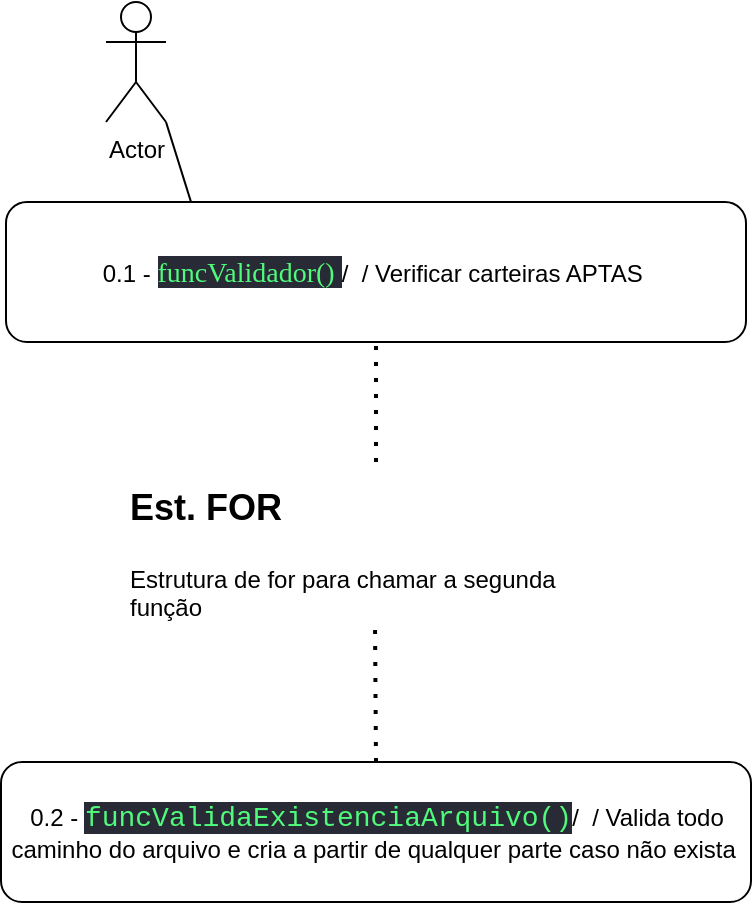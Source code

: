 <mxfile version="26.0.4">
  <diagram name="Página-1" id="y5NAVc2xeaM1P2tufu4E">
    <mxGraphModel dx="1112" dy="471" grid="1" gridSize="10" guides="1" tooltips="1" connect="1" arrows="1" fold="1" page="1" pageScale="1" pageWidth="827" pageHeight="1169" math="0" shadow="0">
      <root>
        <mxCell id="0" />
        <mxCell id="1" parent="0" />
        <mxCell id="FO1UdY6e216xbBTGuPkw-1" value="0.1 -&amp;nbsp;&lt;span style=&quot;color: rgb(80, 250, 123); background-color: rgb(40, 42, 54); font-size: 14px; white-space: pre;&quot;&gt;&lt;font face=&quot;Verdana&quot;&gt;funcValidador() &lt;/font&gt;&lt;/span&gt;&lt;span style=&quot;background-color: transparent; color: light-dark(rgb(0, 0, 0), rgb(255, 255, 255));&quot;&gt;/&amp;nbsp; / Verificar carteiras APTAS&amp;nbsp;&lt;/span&gt;" style="rounded=1;whiteSpace=wrap;html=1;" vertex="1" parent="1">
          <mxGeometry x="70" y="120" width="370" height="70" as="geometry" />
        </mxCell>
        <mxCell id="FO1UdY6e216xbBTGuPkw-2" value="Actor" style="shape=umlActor;verticalLabelPosition=bottom;verticalAlign=top;html=1;outlineConnect=0;" vertex="1" parent="1">
          <mxGeometry x="120" y="20" width="30" height="60" as="geometry" />
        </mxCell>
        <mxCell id="FO1UdY6e216xbBTGuPkw-3" value="" style="endArrow=none;html=1;rounded=0;exitX=0.25;exitY=0;exitDx=0;exitDy=0;entryX=1;entryY=1;entryDx=0;entryDy=0;entryPerimeter=0;" edge="1" parent="1" source="FO1UdY6e216xbBTGuPkw-1" target="FO1UdY6e216xbBTGuPkw-2">
          <mxGeometry width="50" height="50" relative="1" as="geometry">
            <mxPoint x="80" y="140" as="sourcePoint" />
            <mxPoint x="130" y="90" as="targetPoint" />
          </mxGeometry>
        </mxCell>
        <mxCell id="FO1UdY6e216xbBTGuPkw-4" value="0.2 -&amp;nbsp;&lt;span style=&quot;color: rgb(80, 250, 123); background-color: rgb(40, 42, 54); font-family: Consolas, &amp;quot;Courier New&amp;quot;, monospace; font-size: 14px; white-space: pre;&quot;&gt;funcValidaExistenciaArquivo()&lt;/span&gt;&lt;span style=&quot;background-color: transparent; color: light-dark(rgb(0, 0, 0), rgb(255, 255, 255));&quot;&gt;/&amp;nbsp; / Valida todo caminho do arquivo e cria a partir de qualquer parte caso não exista&amp;nbsp;&lt;/span&gt;" style="rounded=1;whiteSpace=wrap;html=1;" vertex="1" parent="1">
          <mxGeometry x="67.5" y="400" width="375" height="70" as="geometry" />
        </mxCell>
        <mxCell id="FO1UdY6e216xbBTGuPkw-6" value="&lt;h1 style=&quot;margin-top: 0px;&quot;&gt;&lt;font style=&quot;font-size: 18px;&quot;&gt;Est. FOR&lt;/font&gt;&lt;/h1&gt;&lt;p&gt;Estrutura de for para chamar a segunda função&lt;/p&gt;" style="text;html=1;whiteSpace=wrap;overflow=hidden;rounded=0;" vertex="1" parent="1">
          <mxGeometry x="130" y="250" width="250" height="80" as="geometry" />
        </mxCell>
        <mxCell id="FO1UdY6e216xbBTGuPkw-7" value="" style="endArrow=none;dashed=1;html=1;dashPattern=1 3;strokeWidth=2;rounded=0;entryX=0.5;entryY=1;entryDx=0;entryDy=0;" edge="1" parent="1" source="FO1UdY6e216xbBTGuPkw-6" target="FO1UdY6e216xbBTGuPkw-1">
          <mxGeometry width="50" height="50" relative="1" as="geometry">
            <mxPoint x="240" y="280" as="sourcePoint" />
            <mxPoint x="290" y="230" as="targetPoint" />
          </mxGeometry>
        </mxCell>
        <mxCell id="FO1UdY6e216xbBTGuPkw-8" value="" style="endArrow=none;dashed=1;html=1;dashPattern=1 3;strokeWidth=2;rounded=0;entryX=0.5;entryY=1;entryDx=0;entryDy=0;exitX=0.5;exitY=0;exitDx=0;exitDy=0;" edge="1" parent="1" source="FO1UdY6e216xbBTGuPkw-4">
          <mxGeometry width="50" height="50" relative="1" as="geometry">
            <mxPoint x="255" y="370" as="sourcePoint" />
            <mxPoint x="254.5" y="330" as="targetPoint" />
          </mxGeometry>
        </mxCell>
      </root>
    </mxGraphModel>
  </diagram>
</mxfile>
